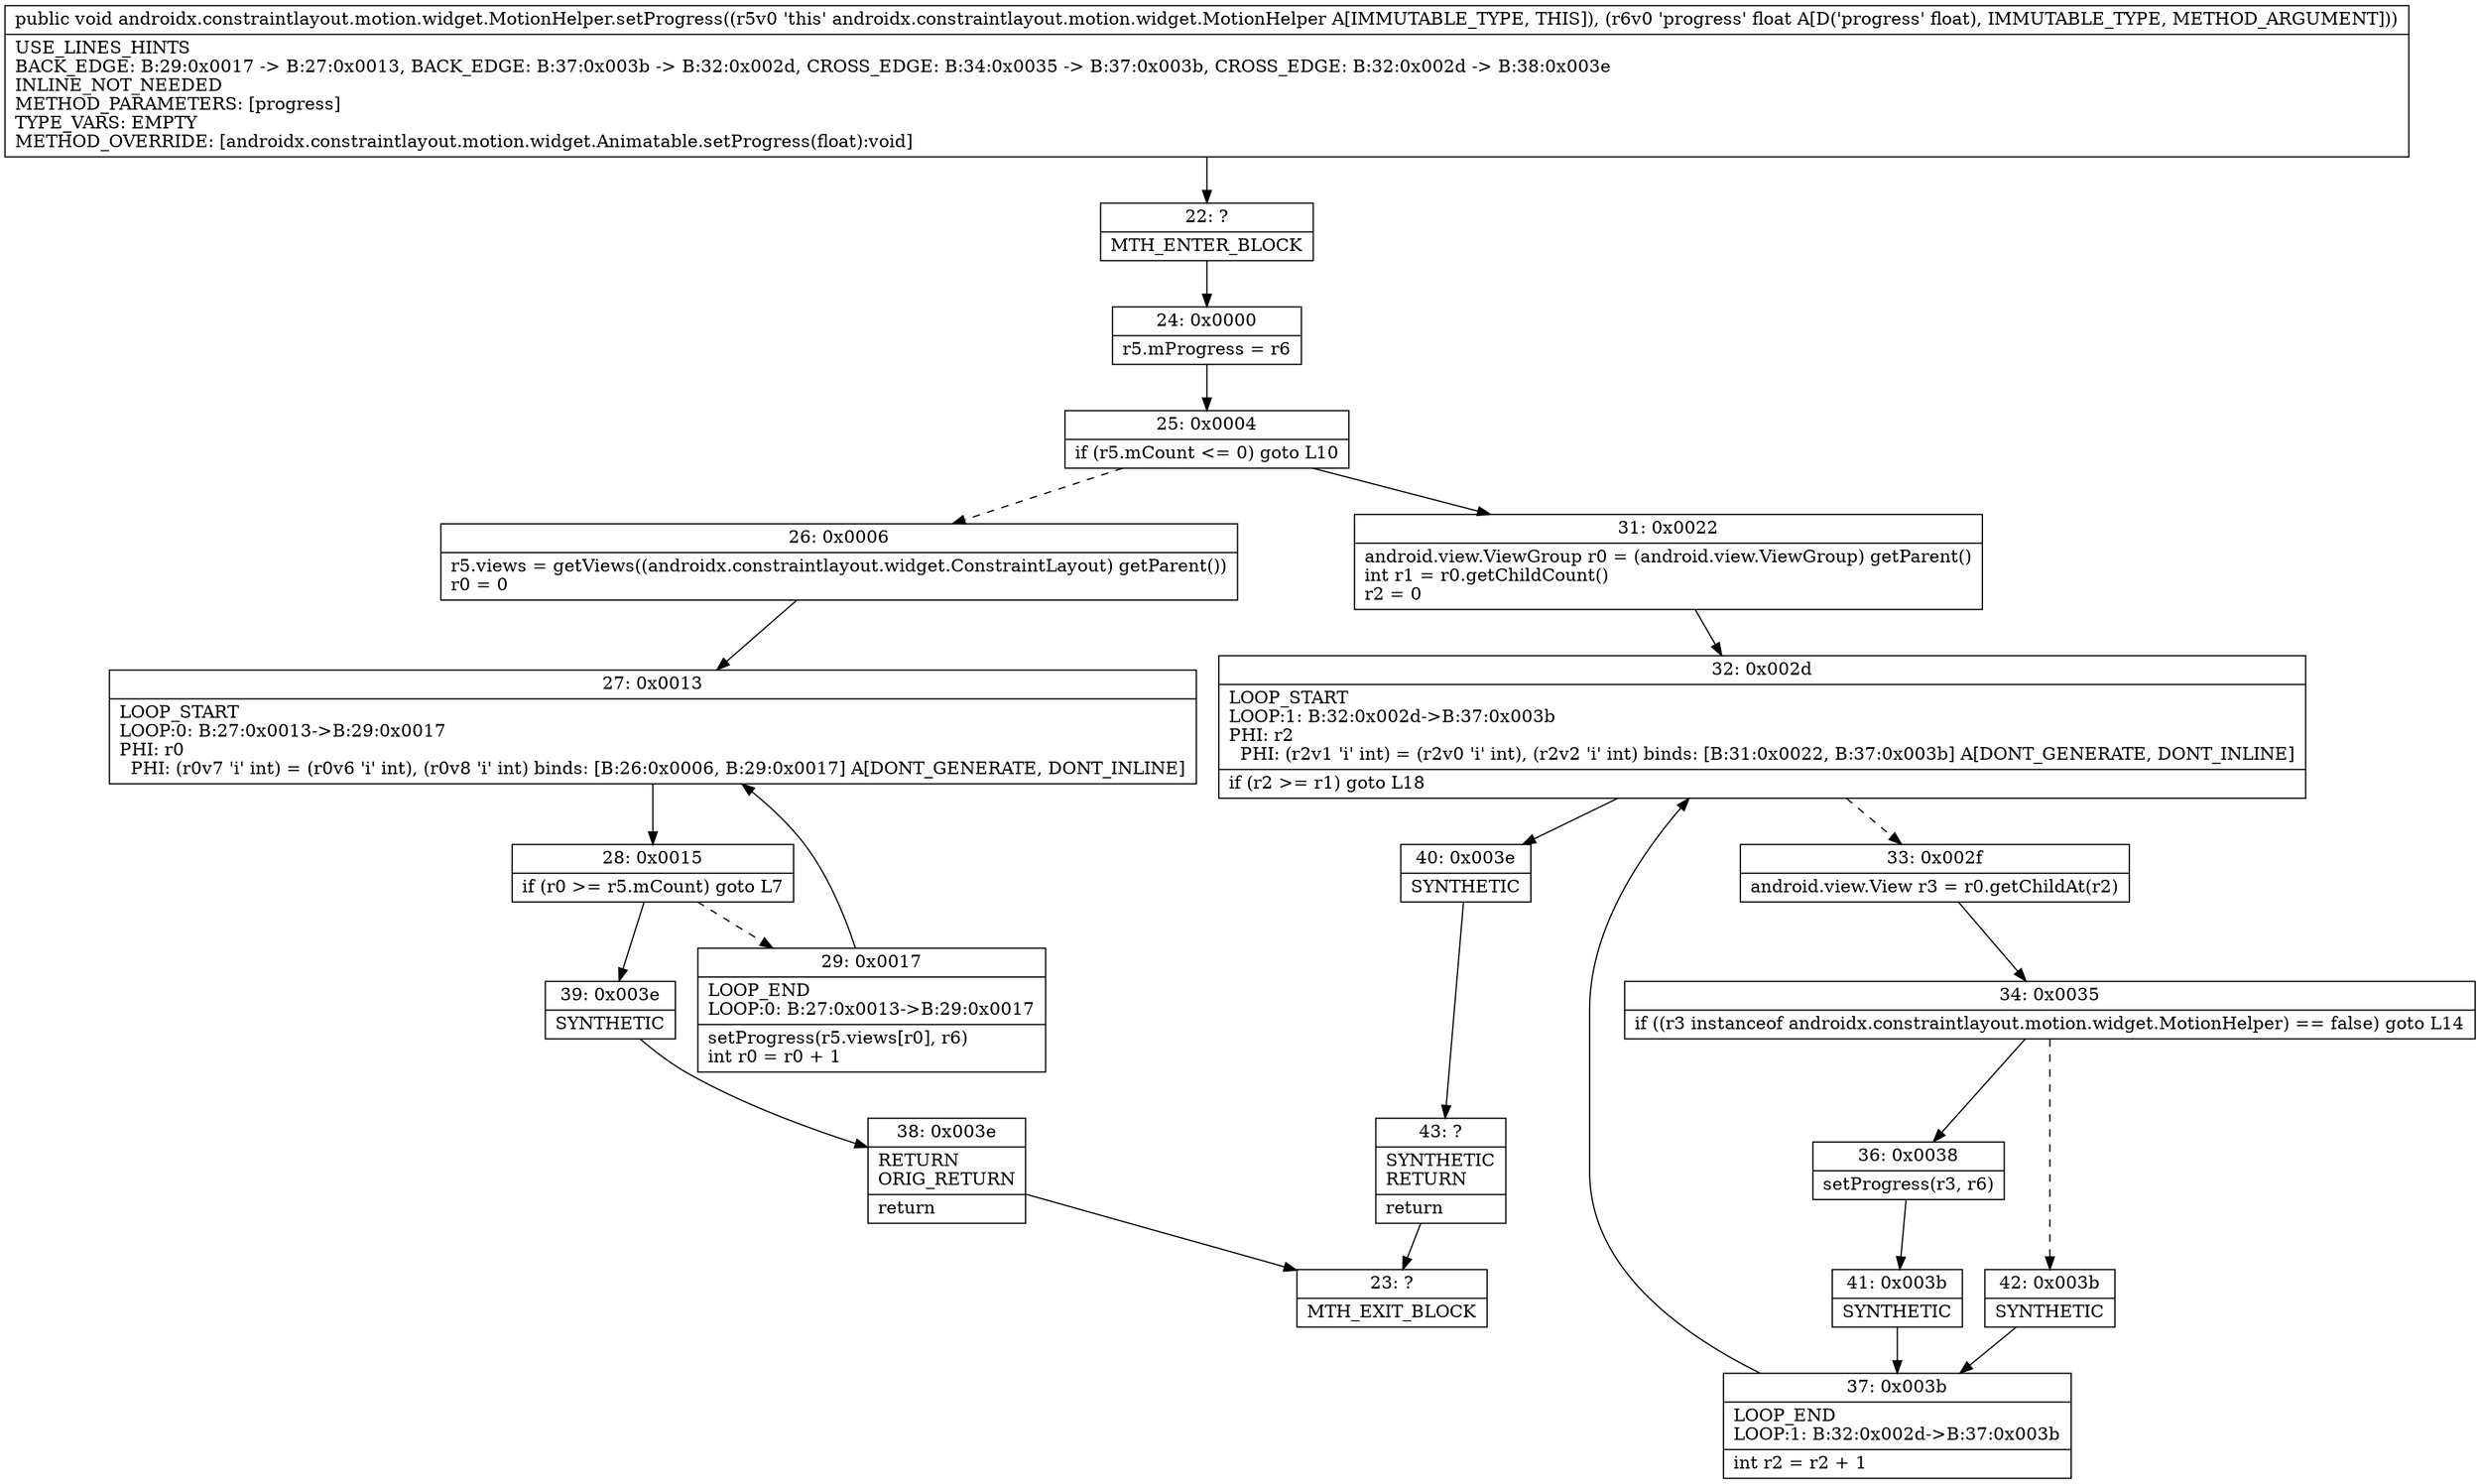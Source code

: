 digraph "CFG forandroidx.constraintlayout.motion.widget.MotionHelper.setProgress(F)V" {
Node_22 [shape=record,label="{22\:\ ?|MTH_ENTER_BLOCK\l}"];
Node_24 [shape=record,label="{24\:\ 0x0000|r5.mProgress = r6\l}"];
Node_25 [shape=record,label="{25\:\ 0x0004|if (r5.mCount \<= 0) goto L10\l}"];
Node_26 [shape=record,label="{26\:\ 0x0006|r5.views = getViews((androidx.constraintlayout.widget.ConstraintLayout) getParent())\lr0 = 0\l}"];
Node_27 [shape=record,label="{27\:\ 0x0013|LOOP_START\lLOOP:0: B:27:0x0013\-\>B:29:0x0017\lPHI: r0 \l  PHI: (r0v7 'i' int) = (r0v6 'i' int), (r0v8 'i' int) binds: [B:26:0x0006, B:29:0x0017] A[DONT_GENERATE, DONT_INLINE]\l}"];
Node_28 [shape=record,label="{28\:\ 0x0015|if (r0 \>= r5.mCount) goto L7\l}"];
Node_29 [shape=record,label="{29\:\ 0x0017|LOOP_END\lLOOP:0: B:27:0x0013\-\>B:29:0x0017\l|setProgress(r5.views[r0], r6)\lint r0 = r0 + 1\l}"];
Node_39 [shape=record,label="{39\:\ 0x003e|SYNTHETIC\l}"];
Node_38 [shape=record,label="{38\:\ 0x003e|RETURN\lORIG_RETURN\l|return\l}"];
Node_23 [shape=record,label="{23\:\ ?|MTH_EXIT_BLOCK\l}"];
Node_31 [shape=record,label="{31\:\ 0x0022|android.view.ViewGroup r0 = (android.view.ViewGroup) getParent()\lint r1 = r0.getChildCount()\lr2 = 0\l}"];
Node_32 [shape=record,label="{32\:\ 0x002d|LOOP_START\lLOOP:1: B:32:0x002d\-\>B:37:0x003b\lPHI: r2 \l  PHI: (r2v1 'i' int) = (r2v0 'i' int), (r2v2 'i' int) binds: [B:31:0x0022, B:37:0x003b] A[DONT_GENERATE, DONT_INLINE]\l|if (r2 \>= r1) goto L18\l}"];
Node_33 [shape=record,label="{33\:\ 0x002f|android.view.View r3 = r0.getChildAt(r2)\l}"];
Node_34 [shape=record,label="{34\:\ 0x0035|if ((r3 instanceof androidx.constraintlayout.motion.widget.MotionHelper) == false) goto L14\l}"];
Node_36 [shape=record,label="{36\:\ 0x0038|setProgress(r3, r6)\l}"];
Node_41 [shape=record,label="{41\:\ 0x003b|SYNTHETIC\l}"];
Node_37 [shape=record,label="{37\:\ 0x003b|LOOP_END\lLOOP:1: B:32:0x002d\-\>B:37:0x003b\l|int r2 = r2 + 1\l}"];
Node_42 [shape=record,label="{42\:\ 0x003b|SYNTHETIC\l}"];
Node_40 [shape=record,label="{40\:\ 0x003e|SYNTHETIC\l}"];
Node_43 [shape=record,label="{43\:\ ?|SYNTHETIC\lRETURN\l|return\l}"];
MethodNode[shape=record,label="{public void androidx.constraintlayout.motion.widget.MotionHelper.setProgress((r5v0 'this' androidx.constraintlayout.motion.widget.MotionHelper A[IMMUTABLE_TYPE, THIS]), (r6v0 'progress' float A[D('progress' float), IMMUTABLE_TYPE, METHOD_ARGUMENT]))  | USE_LINES_HINTS\lBACK_EDGE: B:29:0x0017 \-\> B:27:0x0013, BACK_EDGE: B:37:0x003b \-\> B:32:0x002d, CROSS_EDGE: B:34:0x0035 \-\> B:37:0x003b, CROSS_EDGE: B:32:0x002d \-\> B:38:0x003e\lINLINE_NOT_NEEDED\lMETHOD_PARAMETERS: [progress]\lTYPE_VARS: EMPTY\lMETHOD_OVERRIDE: [androidx.constraintlayout.motion.widget.Animatable.setProgress(float):void]\l}"];
MethodNode -> Node_22;Node_22 -> Node_24;
Node_24 -> Node_25;
Node_25 -> Node_26[style=dashed];
Node_25 -> Node_31;
Node_26 -> Node_27;
Node_27 -> Node_28;
Node_28 -> Node_29[style=dashed];
Node_28 -> Node_39;
Node_29 -> Node_27;
Node_39 -> Node_38;
Node_38 -> Node_23;
Node_31 -> Node_32;
Node_32 -> Node_33[style=dashed];
Node_32 -> Node_40;
Node_33 -> Node_34;
Node_34 -> Node_36;
Node_34 -> Node_42[style=dashed];
Node_36 -> Node_41;
Node_41 -> Node_37;
Node_37 -> Node_32;
Node_42 -> Node_37;
Node_40 -> Node_43;
Node_43 -> Node_23;
}

